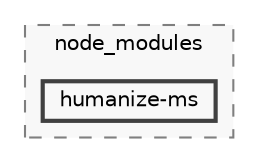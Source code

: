 digraph "backend/node_modules/humanize-ms"
{
 // LATEX_PDF_SIZE
  bgcolor="transparent";
  edge [fontname=Helvetica,fontsize=10,labelfontname=Helvetica,labelfontsize=10];
  node [fontname=Helvetica,fontsize=10,shape=box,height=0.2,width=0.4];
  compound=true
  subgraph clusterdir_86dbea9de526ba50b112ba867d8b4b1f {
    graph [ bgcolor="#f8f8f8", pencolor="grey50", label="node_modules", fontname=Helvetica,fontsize=10 style="filled,dashed", URL="dir_86dbea9de526ba50b112ba867d8b4b1f.html",tooltip=""]
  dir_3df733c6573387f405366e76a4d2538f [label="humanize-ms", fillcolor="#f8f8f8", color="grey25", style="filled,bold", URL="dir_3df733c6573387f405366e76a4d2538f.html",tooltip=""];
  }
}
